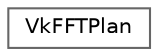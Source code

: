 digraph "Graphical Class Hierarchy"
{
 // LATEX_PDF_SIZE
  bgcolor="transparent";
  edge [fontname=Helvetica,fontsize=10,labelfontname=Helvetica,labelfontsize=10];
  node [fontname=Helvetica,fontsize=10,shape=box,height=0.2,width=0.4];
  rankdir="LR";
  Node0 [id="Node000000",label="VkFFTPlan",height=0.2,width=0.4,color="grey40", fillcolor="white", style="filled",URL="$struct_vk_f_f_t_plan.html",tooltip=" "];
}
